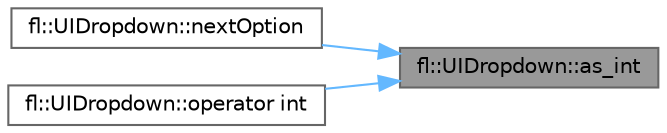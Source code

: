 digraph "fl::UIDropdown::as_int"
{
 // INTERACTIVE_SVG=YES
 // LATEX_PDF_SIZE
  bgcolor="transparent";
  edge [fontname=Helvetica,fontsize=10,labelfontname=Helvetica,labelfontsize=10];
  node [fontname=Helvetica,fontsize=10,shape=box,height=0.2,width=0.4];
  rankdir="RL";
  Node1 [id="Node000001",label="fl::UIDropdown::as_int",height=0.2,width=0.4,color="gray40", fillcolor="grey60", style="filled", fontcolor="black",tooltip=" "];
  Node1 -> Node2 [id="edge1_Node000001_Node000002",dir="back",color="steelblue1",style="solid",tooltip=" "];
  Node2 [id="Node000002",label="fl::UIDropdown::nextOption",height=0.2,width=0.4,color="grey40", fillcolor="white", style="filled",URL="$d1/dc6/classfl_1_1_u_i_dropdown_ac1be9b68b1a347437e1a67c11c5050b7.html#ac1be9b68b1a347437e1a67c11c5050b7",tooltip=" "];
  Node1 -> Node3 [id="edge2_Node000001_Node000003",dir="back",color="steelblue1",style="solid",tooltip=" "];
  Node3 [id="Node000003",label="fl::UIDropdown::operator int",height=0.2,width=0.4,color="grey40", fillcolor="white", style="filled",URL="$d1/dc6/classfl_1_1_u_i_dropdown_a889895d180858558a4816cb50df1b5e9.html#a889895d180858558a4816cb50df1b5e9",tooltip=" "];
}
